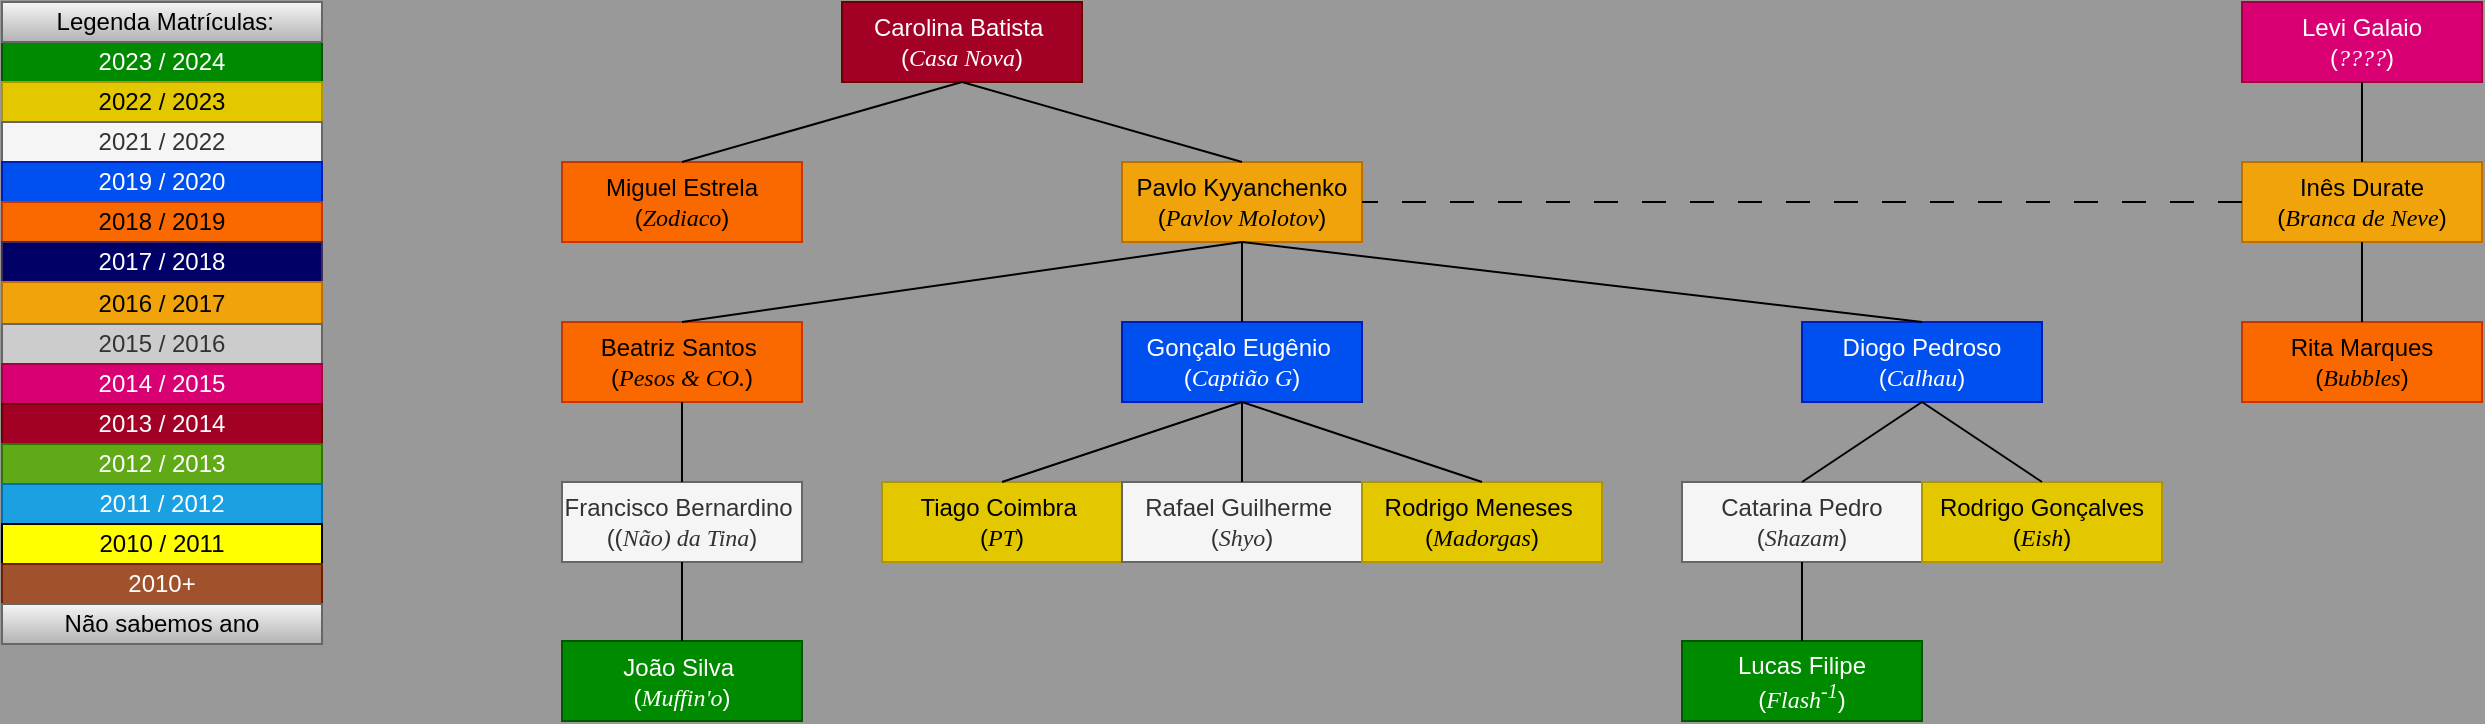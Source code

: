 <mxfile>
    <diagram name="Página-1" id="MyzGb4AWoMDugNOR0tzc">
        <mxGraphModel dx="3416" dy="2359" grid="1" gridSize="10" guides="1" tooltips="1" connect="1" arrows="1" fold="1" page="1" pageScale="1" pageWidth="1169" pageHeight="827" background="#999999" math="0" shadow="0">
            <root>
                <mxCell id="0"/>
                <mxCell id="1" parent="0"/>
                <mxCell id="mkdnd21y6ApAW0Ob3dTZ-105" value="2023 / 2024" style="rounded=0;whiteSpace=wrap;html=1;fillColor=#008a00;fontColor=#ffffff;strokeColor=#005700;" parent="1" vertex="1">
                    <mxGeometry x="-2320" y="-1620" width="160" height="20" as="geometry"/>
                </mxCell>
                <mxCell id="mkdnd21y6ApAW0Ob3dTZ-106" value="2022 / 2023" style="rounded=0;whiteSpace=wrap;html=1;fillColor=#e3c800;fontColor=#000000;strokeColor=#B09500;" parent="1" vertex="1">
                    <mxGeometry x="-2320" y="-1600" width="160" height="20" as="geometry"/>
                </mxCell>
                <mxCell id="mkdnd21y6ApAW0Ob3dTZ-107" value="2021 / 2022" style="rounded=0;whiteSpace=wrap;html=1;fillColor=#f5f5f5;fontColor=#333333;strokeColor=#666666;" parent="1" vertex="1">
                    <mxGeometry x="-2320" y="-1580" width="160" height="20" as="geometry"/>
                </mxCell>
                <mxCell id="mkdnd21y6ApAW0Ob3dTZ-108" value="2019 / 2020" style="rounded=0;whiteSpace=wrap;html=1;fillColor=#0050ef;fontColor=#ffffff;strokeColor=#001DBC;" parent="1" vertex="1">
                    <mxGeometry x="-2320" y="-1560" width="160" height="20" as="geometry"/>
                </mxCell>
                <mxCell id="mkdnd21y6ApAW0Ob3dTZ-109" value="2018 / 2019" style="rounded=0;whiteSpace=wrap;html=1;fillColor=#fa6800;fontColor=#000000;strokeColor=#C73500;" parent="1" vertex="1">
                    <mxGeometry x="-2320" y="-1540" width="160" height="20" as="geometry"/>
                </mxCell>
                <mxCell id="mkdnd21y6ApAW0Ob3dTZ-110" value="&amp;nbsp;Legenda Matrículas:" style="rounded=0;whiteSpace=wrap;html=1;fillColor=#f5f5f5;gradientColor=#b3b3b3;strokeColor=#666666;" parent="1" vertex="1">
                    <mxGeometry x="-2320" y="-1640" width="160" height="20" as="geometry"/>
                </mxCell>
                <mxCell id="mkdnd21y6ApAW0Ob3dTZ-111" value="2017 / 2018" style="rounded=0;whiteSpace=wrap;html=1;fillColor=#000066;fontColor=#ffffff;strokeColor=#432D57;" parent="1" vertex="1">
                    <mxGeometry x="-2320" y="-1520" width="160" height="20" as="geometry"/>
                </mxCell>
                <mxCell id="mkdnd21y6ApAW0Ob3dTZ-112" value="2016 / 2017" style="rounded=0;whiteSpace=wrap;html=1;fillColor=#f0a30a;fontColor=#000000;strokeColor=#BD7000;" parent="1" vertex="1">
                    <mxGeometry x="-2320" y="-1500" width="160" height="21" as="geometry"/>
                </mxCell>
                <mxCell id="mkdnd21y6ApAW0Ob3dTZ-113" value="2015 / 2016" style="rounded=0;whiteSpace=wrap;html=1;fillColor=#CCCCCC;strokeColor=#666666;fontColor=#333333;" parent="1" vertex="1">
                    <mxGeometry x="-2320" y="-1479" width="160" height="20" as="geometry"/>
                </mxCell>
                <mxCell id="mkdnd21y6ApAW0Ob3dTZ-193" value="2014 / 2015" style="rounded=0;whiteSpace=wrap;html=1;fillColor=#d80073;fontColor=#ffffff;strokeColor=#A50040;" parent="1" vertex="1">
                    <mxGeometry x="-2320" y="-1459" width="160" height="20" as="geometry"/>
                </mxCell>
                <mxCell id="mkdnd21y6ApAW0Ob3dTZ-196" value="2013 / 2014" style="rounded=0;whiteSpace=wrap;html=1;fillColor=#a20025;fontColor=#ffffff;strokeColor=#6F0000;" parent="1" vertex="1">
                    <mxGeometry x="-2320" y="-1439" width="160" height="20" as="geometry"/>
                </mxCell>
                <mxCell id="mkdnd21y6ApAW0Ob3dTZ-197" value="2012&lt;span style=&quot;background-color: initial;&quot;&gt;&amp;nbsp;/ 2013&lt;/span&gt;" style="rounded=0;whiteSpace=wrap;html=1;fillColor=#60a917;fontColor=#ffffff;strokeColor=#2D7600;" parent="1" vertex="1">
                    <mxGeometry x="-2320" y="-1419" width="160" height="20" as="geometry"/>
                </mxCell>
                <mxCell id="mkdnd21y6ApAW0Ob3dTZ-198" value="2011&lt;span style=&quot;background-color: initial;&quot;&gt;&amp;nbsp;/ 2012&lt;/span&gt;" style="rounded=0;whiteSpace=wrap;html=1;fillColor=#1ba1e2;fontColor=#ffffff;strokeColor=#006EAF;" parent="1" vertex="1">
                    <mxGeometry x="-2320" y="-1399" width="160" height="20" as="geometry"/>
                </mxCell>
                <mxCell id="mkdnd21y6ApAW0Ob3dTZ-199" value="2010&lt;span style=&quot;background-color: initial;&quot;&gt;&amp;nbsp;/ 2011&lt;/span&gt;" style="rounded=0;whiteSpace=wrap;html=1;fillColor=#FFFF00;fontColor=#000000;" parent="1" vertex="1">
                    <mxGeometry x="-2320" y="-1379" width="160" height="20" as="geometry"/>
                </mxCell>
                <mxCell id="mkdnd21y6ApAW0Ob3dTZ-201" value="2010+" style="rounded=0;whiteSpace=wrap;html=1;fillColor=#a0522d;strokeColor=#6D1F00;fontColor=#ffffff;" parent="1" vertex="1">
                    <mxGeometry x="-2320" y="-1359" width="160" height="20" as="geometry"/>
                </mxCell>
                <mxCell id="mkdnd21y6ApAW0Ob3dTZ-207" value="&lt;div&gt;Pavlo Kyyanchenko&lt;/div&gt;&lt;div&gt;&lt;span style=&quot;background-color: initial;&quot;&gt;(&lt;font face=&quot;Times New Roman&quot;&gt;&lt;i&gt;Pavlov Molotov&lt;/i&gt;&lt;/font&gt;&lt;/span&gt;&lt;span style=&quot;background-color: initial;&quot;&gt;)&lt;/span&gt;&lt;/div&gt;" style="rounded=0;whiteSpace=wrap;html=1;fillColor=#f0a30a;fontColor=#000000;strokeColor=#BD7000;" parent="1" vertex="1">
                    <mxGeometry x="-1760" y="-1560" width="120" height="40" as="geometry"/>
                </mxCell>
                <mxCell id="mkdnd21y6ApAW0Ob3dTZ-208" value="&lt;div&gt;Gonçalo Eugênio&amp;nbsp;&lt;/div&gt;&lt;div&gt;(&lt;font face=&quot;Times New Roman&quot;&gt;&lt;i&gt;Captião G&lt;/i&gt;&lt;/font&gt;)&lt;/div&gt;" style="rounded=0;whiteSpace=wrap;html=1;fillColor=#0050ef;fontColor=#ffffff;strokeColor=#001DBC;" parent="1" vertex="1">
                    <mxGeometry x="-1760" y="-1480" width="120" height="40" as="geometry"/>
                </mxCell>
                <mxCell id="mkdnd21y6ApAW0Ob3dTZ-209" value="&lt;div&gt;Diogo Pedroso&lt;/div&gt;&lt;div&gt;(&lt;font face=&quot;Times New Roman&quot;&gt;&lt;i&gt;Calhau&lt;/i&gt;&lt;/font&gt;)&lt;/div&gt;" style="rounded=0;whiteSpace=wrap;html=1;fillColor=#0050ef;fontColor=#ffffff;strokeColor=#001DBC;" parent="1" vertex="1">
                    <mxGeometry x="-1420" y="-1480" width="120" height="40" as="geometry"/>
                </mxCell>
                <mxCell id="mkdnd21y6ApAW0Ob3dTZ-210" value="&lt;div&gt;Beatriz Santos&amp;nbsp;&lt;/div&gt;&lt;div&gt;(&lt;font face=&quot;Times New Roman&quot;&gt;&lt;i&gt;Pesos &amp;amp; CO.&lt;/i&gt;&lt;/font&gt;)&lt;/div&gt;" style="rounded=0;whiteSpace=wrap;html=1;fillColor=#fa6800;fontColor=#000000;strokeColor=#C73500;" parent="1" vertex="1">
                    <mxGeometry x="-2040" y="-1480" width="120" height="40" as="geometry"/>
                </mxCell>
                <mxCell id="mkdnd21y6ApAW0Ob3dTZ-211" value="&lt;div&gt;Francisco Bernardino&amp;nbsp;&lt;/div&gt;&lt;div&gt;((&lt;font face=&quot;Times New Roman&quot;&gt;&lt;i&gt;Não) da Tina&lt;/i&gt;&lt;/font&gt;)&lt;/div&gt;" style="rounded=0;whiteSpace=wrap;html=1;fillColor=#f5f5f5;fontColor=#333333;strokeColor=#666666;" parent="1" vertex="1">
                    <mxGeometry x="-2040" y="-1400" width="120" height="40" as="geometry"/>
                </mxCell>
                <mxCell id="mkdnd21y6ApAW0Ob3dTZ-212" value="&lt;div&gt;Tiago Coimbra&amp;nbsp;&lt;/div&gt;&lt;div&gt;(&lt;font face=&quot;Times New Roman&quot;&gt;&lt;i&gt;PT&lt;/i&gt;&lt;/font&gt;)&lt;/div&gt;" style="rounded=0;whiteSpace=wrap;html=1;fillColor=#e3c800;fontColor=#000000;strokeColor=#B09500;" parent="1" vertex="1">
                    <mxGeometry x="-1880" y="-1400" width="120" height="40" as="geometry"/>
                </mxCell>
                <mxCell id="mkdnd21y6ApAW0Ob3dTZ-214" value="&lt;div&gt;Rafael Guilherme&amp;nbsp;&lt;/div&gt;&lt;div&gt;(&lt;font face=&quot;Times New Roman&quot;&gt;&lt;i&gt;Shyo&lt;/i&gt;&lt;/font&gt;)&lt;/div&gt;" style="rounded=0;whiteSpace=wrap;html=1;fillColor=#f5f5f5;fontColor=#333333;strokeColor=#666666;" parent="1" vertex="1">
                    <mxGeometry x="-1760" y="-1400" width="120" height="40" as="geometry"/>
                </mxCell>
                <mxCell id="mkdnd21y6ApAW0Ob3dTZ-215" value="&lt;div&gt;Rodrigo Meneses&amp;nbsp;&lt;/div&gt;&lt;div&gt;(&lt;font face=&quot;Times New Roman&quot;&gt;&lt;i&gt;Madorgas&lt;/i&gt;&lt;/font&gt;)&lt;/div&gt;" style="rounded=0;whiteSpace=wrap;html=1;fillColor=#e3c800;fontColor=#000000;strokeColor=#B09500;" parent="1" vertex="1">
                    <mxGeometry x="-1640" y="-1400" width="120" height="40" as="geometry"/>
                </mxCell>
                <mxCell id="mkdnd21y6ApAW0Ob3dTZ-216" value="&lt;div&gt;Catarina Pedro&lt;/div&gt;&lt;div&gt;(&lt;font face=&quot;Times New Roman&quot;&gt;&lt;i&gt;Shazam&lt;/i&gt;&lt;/font&gt;)&lt;/div&gt;" style="rounded=0;whiteSpace=wrap;html=1;fillColor=#f5f5f5;fontColor=#333333;strokeColor=#666666;" parent="1" vertex="1">
                    <mxGeometry x="-1480" y="-1400" width="120" height="40" as="geometry"/>
                </mxCell>
                <mxCell id="mkdnd21y6ApAW0Ob3dTZ-217" value="&lt;div&gt;Rodrigo Gonçalves&lt;/div&gt;&lt;div&gt;(&lt;font face=&quot;Times New Roman&quot;&gt;&lt;i&gt;Eish&lt;/i&gt;&lt;/font&gt;)&lt;/div&gt;" style="rounded=0;whiteSpace=wrap;html=1;fillColor=#e3c800;fontColor=#000000;strokeColor=#B09500;" parent="1" vertex="1">
                    <mxGeometry x="-1360" y="-1400" width="120" height="40" as="geometry"/>
                </mxCell>
                <mxCell id="mkdnd21y6ApAW0Ob3dTZ-218" value="" style="endArrow=none;html=1;rounded=0;exitX=0.5;exitY=0;exitDx=0;exitDy=0;entryX=0.5;entryY=1;entryDx=0;entryDy=0;" parent="1" source="mkdnd21y6ApAW0Ob3dTZ-217" target="mkdnd21y6ApAW0Ob3dTZ-209" edge="1">
                    <mxGeometry width="50" height="50" relative="1" as="geometry">
                        <mxPoint x="-940" y="-1709" as="sourcePoint"/>
                        <mxPoint x="-940" y="-1750" as="targetPoint"/>
                    </mxGeometry>
                </mxCell>
                <mxCell id="mkdnd21y6ApAW0Ob3dTZ-219" value="" style="endArrow=none;html=1;rounded=0;exitX=0.5;exitY=0;exitDx=0;exitDy=0;entryX=0.5;entryY=1;entryDx=0;entryDy=0;" parent="1" source="mkdnd21y6ApAW0Ob3dTZ-216" target="mkdnd21y6ApAW0Ob3dTZ-209" edge="1">
                    <mxGeometry width="50" height="50" relative="1" as="geometry">
                        <mxPoint x="-1290" y="-1390" as="sourcePoint"/>
                        <mxPoint x="-1350" y="-1430" as="targetPoint"/>
                    </mxGeometry>
                </mxCell>
                <mxCell id="mkdnd21y6ApAW0Ob3dTZ-220" value="" style="endArrow=none;html=1;rounded=0;exitX=0.5;exitY=0;exitDx=0;exitDy=0;entryX=0.5;entryY=1;entryDx=0;entryDy=0;" parent="1" source="mkdnd21y6ApAW0Ob3dTZ-209" target="mkdnd21y6ApAW0Ob3dTZ-207" edge="1">
                    <mxGeometry width="50" height="50" relative="1" as="geometry">
                        <mxPoint x="-1280" y="-1380" as="sourcePoint"/>
                        <mxPoint x="-1340" y="-1420" as="targetPoint"/>
                    </mxGeometry>
                </mxCell>
                <mxCell id="mkdnd21y6ApAW0Ob3dTZ-221" value="" style="endArrow=none;html=1;rounded=0;exitX=0.5;exitY=0;exitDx=0;exitDy=0;entryX=0.5;entryY=1;entryDx=0;entryDy=0;" parent="1" source="mkdnd21y6ApAW0Ob3dTZ-208" target="mkdnd21y6ApAW0Ob3dTZ-207" edge="1">
                    <mxGeometry width="50" height="50" relative="1" as="geometry">
                        <mxPoint x="-1270" y="-1370" as="sourcePoint"/>
                        <mxPoint x="-1330" y="-1410" as="targetPoint"/>
                    </mxGeometry>
                </mxCell>
                <mxCell id="mkdnd21y6ApAW0Ob3dTZ-222" value="" style="endArrow=none;html=1;rounded=0;exitX=0.5;exitY=0;exitDx=0;exitDy=0;entryX=0.5;entryY=1;entryDx=0;entryDy=0;" parent="1" source="mkdnd21y6ApAW0Ob3dTZ-210" target="mkdnd21y6ApAW0Ob3dTZ-207" edge="1">
                    <mxGeometry width="50" height="50" relative="1" as="geometry">
                        <mxPoint x="-1260" y="-1360" as="sourcePoint"/>
                        <mxPoint x="-1320" y="-1400" as="targetPoint"/>
                    </mxGeometry>
                </mxCell>
                <mxCell id="mkdnd21y6ApAW0Ob3dTZ-223" value="" style="endArrow=none;html=1;rounded=0;exitX=0.5;exitY=0;exitDx=0;exitDy=0;entryX=0.5;entryY=1;entryDx=0;entryDy=0;" parent="1" source="mkdnd21y6ApAW0Ob3dTZ-215" target="mkdnd21y6ApAW0Ob3dTZ-208" edge="1">
                    <mxGeometry width="50" height="50" relative="1" as="geometry">
                        <mxPoint x="-1250" y="-1350" as="sourcePoint"/>
                        <mxPoint x="-1310" y="-1390" as="targetPoint"/>
                    </mxGeometry>
                </mxCell>
                <mxCell id="mkdnd21y6ApAW0Ob3dTZ-224" value="" style="endArrow=none;html=1;rounded=0;exitX=0.5;exitY=0;exitDx=0;exitDy=0;entryX=0.5;entryY=1;entryDx=0;entryDy=0;" parent="1" source="mkdnd21y6ApAW0Ob3dTZ-214" target="mkdnd21y6ApAW0Ob3dTZ-208" edge="1">
                    <mxGeometry width="50" height="50" relative="1" as="geometry">
                        <mxPoint x="-1240" y="-1340" as="sourcePoint"/>
                        <mxPoint x="-1300" y="-1380" as="targetPoint"/>
                    </mxGeometry>
                </mxCell>
                <mxCell id="mkdnd21y6ApAW0Ob3dTZ-225" value="" style="endArrow=none;html=1;rounded=0;exitX=0.5;exitY=0;exitDx=0;exitDy=0;entryX=0.5;entryY=1;entryDx=0;entryDy=0;" parent="1" source="mkdnd21y6ApAW0Ob3dTZ-212" target="mkdnd21y6ApAW0Ob3dTZ-208" edge="1">
                    <mxGeometry width="50" height="50" relative="1" as="geometry">
                        <mxPoint x="-1230" y="-1330" as="sourcePoint"/>
                        <mxPoint x="-1290" y="-1370" as="targetPoint"/>
                    </mxGeometry>
                </mxCell>
                <mxCell id="mkdnd21y6ApAW0Ob3dTZ-226" value="" style="endArrow=none;html=1;rounded=0;exitX=0.5;exitY=0;exitDx=0;exitDy=0;entryX=0.5;entryY=1;entryDx=0;entryDy=0;" parent="1" source="mkdnd21y6ApAW0Ob3dTZ-211" target="mkdnd21y6ApAW0Ob3dTZ-210" edge="1">
                    <mxGeometry width="50" height="50" relative="1" as="geometry">
                        <mxPoint x="-1220" y="-1320" as="sourcePoint"/>
                        <mxPoint x="-1280" y="-1360" as="targetPoint"/>
                    </mxGeometry>
                </mxCell>
                <mxCell id="mkdnd21y6ApAW0Ob3dTZ-227" value="&lt;div&gt;Carolina Batista&amp;nbsp;&lt;/div&gt;&lt;div&gt;(&lt;font face=&quot;Times New Roman&quot;&gt;&lt;i&gt;Casa Nova&lt;/i&gt;&lt;/font&gt;)&lt;/div&gt;" style="rounded=0;whiteSpace=wrap;html=1;fillColor=#a20025;fontColor=#ffffff;strokeColor=#6F0000;" parent="1" vertex="1">
                    <mxGeometry x="-1900" y="-1640" width="120" height="40" as="geometry"/>
                </mxCell>
                <mxCell id="mkdnd21y6ApAW0Ob3dTZ-228" value="" style="endArrow=none;html=1;rounded=0;exitX=0.5;exitY=0;exitDx=0;exitDy=0;entryX=0.5;entryY=1;entryDx=0;entryDy=0;" parent="1" source="mkdnd21y6ApAW0Ob3dTZ-207" target="mkdnd21y6ApAW0Ob3dTZ-227" edge="1">
                    <mxGeometry width="50" height="50" relative="1" as="geometry">
                        <mxPoint x="-1350" y="-1469.5" as="sourcePoint"/>
                        <mxPoint x="-1690" y="-1509.5" as="targetPoint"/>
                    </mxGeometry>
                </mxCell>
                <mxCell id="mkdnd21y6ApAW0Ob3dTZ-229" value="&lt;div&gt;João Silva&amp;nbsp;&lt;/div&gt;&lt;div&gt;(&lt;font face=&quot;Times New Roman&quot;&gt;&lt;i&gt;Muffin'o&lt;/i&gt;&lt;/font&gt;)&lt;/div&gt;" style="rounded=0;whiteSpace=wrap;html=1;fillColor=#008a00;fontColor=#ffffff;strokeColor=#005700;" parent="1" vertex="1">
                    <mxGeometry x="-2040" y="-1320.5" width="120" height="40" as="geometry"/>
                </mxCell>
                <mxCell id="mkdnd21y6ApAW0Ob3dTZ-230" value="" style="endArrow=none;html=1;rounded=0;exitX=0.5;exitY=0;exitDx=0;exitDy=0;entryX=0.5;entryY=1;entryDx=0;entryDy=0;" parent="1" source="mkdnd21y6ApAW0Ob3dTZ-229" target="mkdnd21y6ApAW0Ob3dTZ-211" edge="1">
                    <mxGeometry width="50" height="50" relative="1" as="geometry">
                        <mxPoint x="-1970" y="-1389.5" as="sourcePoint"/>
                        <mxPoint x="-1970" y="-1429.5" as="targetPoint"/>
                    </mxGeometry>
                </mxCell>
                <mxCell id="mkdnd21y6ApAW0Ob3dTZ-259" value="Não sabemos ano" style="rounded=0;whiteSpace=wrap;html=1;fillColor=#f5f5f5;gradientColor=#b3b3b3;strokeColor=#666666;" parent="1" vertex="1">
                    <mxGeometry x="-2320" y="-1339" width="160" height="20" as="geometry"/>
                </mxCell>
                <mxCell id="3" value="&lt;div&gt;Miguel Estrela&lt;/div&gt;&lt;div&gt;&lt;span style=&quot;background-color: initial;&quot;&gt;(&lt;font face=&quot;Times New Roman&quot;&gt;&lt;i&gt;Zodiaco&lt;/i&gt;&lt;/font&gt;&lt;/span&gt;&lt;span style=&quot;background-color: initial;&quot;&gt;)&lt;/span&gt;&lt;/div&gt;" style="rounded=0;whiteSpace=wrap;html=1;fillColor=#fa6800;fontColor=#000000;strokeColor=#C73500;" parent="1" vertex="1">
                    <mxGeometry x="-2040" y="-1560" width="120" height="40" as="geometry"/>
                </mxCell>
                <mxCell id="4" value="" style="endArrow=none;html=1;rounded=0;exitX=0.5;exitY=0;exitDx=0;exitDy=0;entryX=0.5;entryY=1;entryDx=0;entryDy=0;" parent="1" source="3" target="mkdnd21y6ApAW0Ob3dTZ-227" edge="1">
                    <mxGeometry width="50" height="50" relative="1" as="geometry">
                        <mxPoint x="-1690" y="-1550" as="sourcePoint"/>
                        <mxPoint x="-1570" y="-1590" as="targetPoint"/>
                    </mxGeometry>
                </mxCell>
                <mxCell id="5" value="&lt;div&gt;&lt;span style=&quot;background-color: initial;&quot;&gt;Inês Durate&lt;/span&gt;&lt;/div&gt;&lt;div&gt;&lt;span style=&quot;background-color: initial;&quot;&gt;(&lt;font face=&quot;Times New Roman&quot;&gt;&lt;i&gt;Branca de Neve&lt;/i&gt;&lt;/font&gt;&lt;/span&gt;&lt;span style=&quot;background-color: initial;&quot;&gt;)&lt;/span&gt;&lt;/div&gt;" style="rounded=0;whiteSpace=wrap;html=1;fillColor=#f0a30a;fontColor=#000000;strokeColor=#BD7000;" parent="1" vertex="1">
                    <mxGeometry x="-1200" y="-1560" width="120" height="40" as="geometry"/>
                </mxCell>
                <mxCell id="6" value="&lt;div&gt;Rita Marques&lt;/div&gt;&lt;div&gt;&lt;span style=&quot;background-color: initial;&quot;&gt;(&lt;font face=&quot;Times New Roman&quot;&gt;&lt;i&gt;Bubbles&lt;/i&gt;&lt;/font&gt;&lt;/span&gt;&lt;span style=&quot;background-color: initial;&quot;&gt;)&lt;/span&gt;&lt;/div&gt;" style="rounded=0;whiteSpace=wrap;html=1;fillColor=#fa6800;fontColor=#000000;strokeColor=#C73500;" parent="1" vertex="1">
                    <mxGeometry x="-1200" y="-1480" width="120" height="40" as="geometry"/>
                </mxCell>
                <mxCell id="7" value="" style="endArrow=none;html=1;rounded=0;exitX=0.5;exitY=0;exitDx=0;exitDy=0;entryX=0.5;entryY=1;entryDx=0;entryDy=0;" parent="1" source="6" target="5" edge="1">
                    <mxGeometry width="50" height="50" relative="1" as="geometry">
                        <mxPoint x="-1690" y="-1470" as="sourcePoint"/>
                        <mxPoint x="-1690" y="-1510" as="targetPoint"/>
                    </mxGeometry>
                </mxCell>
                <mxCell id="8" value="" style="endArrow=none;html=1;rounded=0;exitX=0;exitY=0.5;exitDx=0;exitDy=0;entryX=1;entryY=0.5;entryDx=0;entryDy=0;dashed=1;dashPattern=12 12;" parent="1" source="5" target="mkdnd21y6ApAW0Ob3dTZ-207" edge="1">
                    <mxGeometry width="50" height="50" relative="1" as="geometry">
                        <mxPoint x="-1350" y="-1470" as="sourcePoint"/>
                        <mxPoint x="-1690" y="-1510" as="targetPoint"/>
                    </mxGeometry>
                </mxCell>
                <mxCell id="9" value="&lt;div&gt;Levi Galaio&lt;/div&gt;&lt;div&gt;&lt;span style=&quot;background-color: initial;&quot;&gt;(&lt;font face=&quot;Times New Roman&quot;&gt;&lt;i&gt;????&lt;/i&gt;&lt;/font&gt;&lt;/span&gt;&lt;span style=&quot;background-color: initial;&quot;&gt;)&lt;/span&gt;&lt;/div&gt;" style="rounded=0;whiteSpace=wrap;html=1;fillColor=#d80073;fontColor=#ffffff;strokeColor=#A50040;" parent="1" vertex="1">
                    <mxGeometry x="-1200" y="-1640" width="120" height="40" as="geometry"/>
                </mxCell>
                <mxCell id="10" value="" style="endArrow=none;html=1;rounded=0;exitX=0.5;exitY=0;exitDx=0;exitDy=0;entryX=0.5;entryY=1;entryDx=0;entryDy=0;" parent="1" source="5" target="9" edge="1">
                    <mxGeometry width="50" height="50" relative="1" as="geometry">
                        <mxPoint x="-1130" y="-1470" as="sourcePoint"/>
                        <mxPoint x="-1130" y="-1510" as="targetPoint"/>
                    </mxGeometry>
                </mxCell>
                <mxCell id="11" value="&lt;div&gt;&lt;span style=&quot;background-color: initial;&quot;&gt;Lucas Filipe&lt;/span&gt;&lt;/div&gt;&lt;div&gt;&lt;span style=&quot;background-color: initial;&quot;&gt;(&lt;font face=&quot;Times New Roman&quot;&gt;&lt;i&gt;Flash&lt;sup&gt;-1&lt;/sup&gt;&lt;/i&gt;&lt;/font&gt;&lt;/span&gt;&lt;span style=&quot;background-color: initial;&quot;&gt;)&lt;/span&gt;&lt;/div&gt;" style="rounded=0;whiteSpace=wrap;html=1;fillColor=#008a00;fontColor=#ffffff;strokeColor=#005700;" parent="1" vertex="1">
                    <mxGeometry x="-1480" y="-1320.5" width="120" height="40" as="geometry"/>
                </mxCell>
                <mxCell id="12" value="" style="endArrow=none;html=1;rounded=0;exitX=0.5;exitY=1;exitDx=0;exitDy=0;entryX=0.5;entryY=0;entryDx=0;entryDy=0;" parent="1" source="mkdnd21y6ApAW0Ob3dTZ-216" target="11" edge="1">
                    <mxGeometry width="50" height="50" relative="1" as="geometry">
                        <mxPoint x="-1410" y="-1390" as="sourcePoint"/>
                        <mxPoint x="-1350" y="-1430" as="targetPoint"/>
                    </mxGeometry>
                </mxCell>
            </root>
        </mxGraphModel>
    </diagram>
</mxfile>